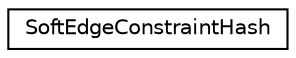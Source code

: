 digraph "Graphical Class Hierarchy"
{
 // INTERACTIVE_SVG=YES
 // LATEX_PDF_SIZE
  edge [fontname="Helvetica",fontsize="10",labelfontname="Helvetica",labelfontsize="10"];
  node [fontname="Helvetica",fontsize="10",shape=record];
  rankdir="LR";
  Node0 [label="SoftEdgeConstraintHash",height=0.2,width=0.4,color="black", fillcolor="white", style="filled",URL="$structSoftEdgeConstraintHash.html",tooltip=" "];
}
